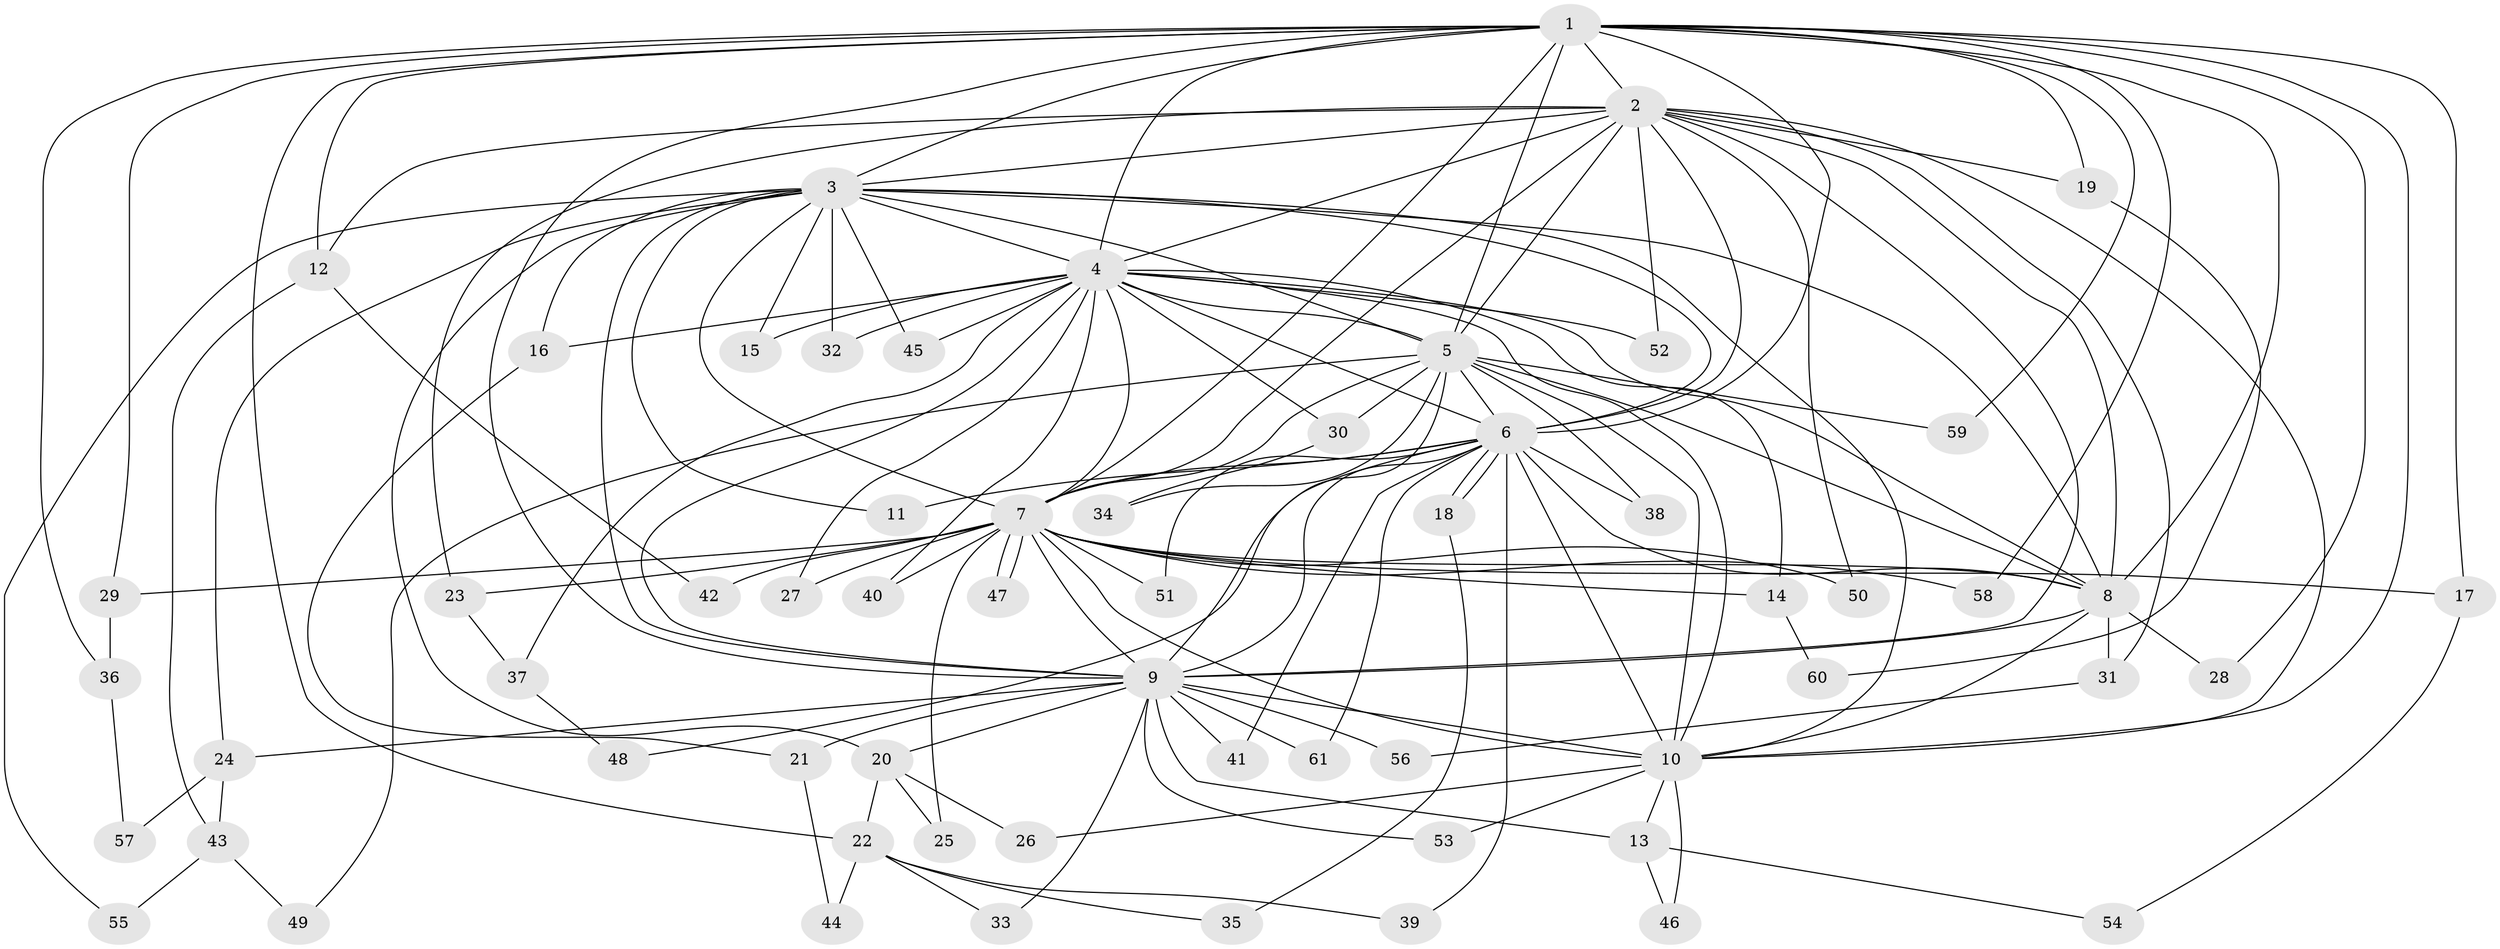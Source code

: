 // coarse degree distribution, {14: 0.044444444444444446, 18: 0.044444444444444446, 17: 0.022222222222222223, 16: 0.022222222222222223, 11: 0.022222222222222223, 2: 0.5555555555555556, 6: 0.022222222222222223, 3: 0.2, 9: 0.022222222222222223, 4: 0.044444444444444446}
// Generated by graph-tools (version 1.1) at 2025/51/02/27/25 19:51:51]
// undirected, 61 vertices, 147 edges
graph export_dot {
graph [start="1"]
  node [color=gray90,style=filled];
  1;
  2;
  3;
  4;
  5;
  6;
  7;
  8;
  9;
  10;
  11;
  12;
  13;
  14;
  15;
  16;
  17;
  18;
  19;
  20;
  21;
  22;
  23;
  24;
  25;
  26;
  27;
  28;
  29;
  30;
  31;
  32;
  33;
  34;
  35;
  36;
  37;
  38;
  39;
  40;
  41;
  42;
  43;
  44;
  45;
  46;
  47;
  48;
  49;
  50;
  51;
  52;
  53;
  54;
  55;
  56;
  57;
  58;
  59;
  60;
  61;
  1 -- 2;
  1 -- 3;
  1 -- 4;
  1 -- 5;
  1 -- 6;
  1 -- 7;
  1 -- 8;
  1 -- 9;
  1 -- 10;
  1 -- 12;
  1 -- 17;
  1 -- 19;
  1 -- 22;
  1 -- 28;
  1 -- 29;
  1 -- 36;
  1 -- 58;
  1 -- 59;
  2 -- 3;
  2 -- 4;
  2 -- 5;
  2 -- 6;
  2 -- 7;
  2 -- 8;
  2 -- 9;
  2 -- 10;
  2 -- 12;
  2 -- 19;
  2 -- 23;
  2 -- 31;
  2 -- 50;
  2 -- 52;
  3 -- 4;
  3 -- 5;
  3 -- 6;
  3 -- 7;
  3 -- 8;
  3 -- 9;
  3 -- 10;
  3 -- 11;
  3 -- 15;
  3 -- 16;
  3 -- 20;
  3 -- 24;
  3 -- 32;
  3 -- 45;
  3 -- 55;
  4 -- 5;
  4 -- 6;
  4 -- 7;
  4 -- 8;
  4 -- 9;
  4 -- 10;
  4 -- 14;
  4 -- 15;
  4 -- 16;
  4 -- 27;
  4 -- 30;
  4 -- 32;
  4 -- 37;
  4 -- 40;
  4 -- 45;
  4 -- 52;
  5 -- 6;
  5 -- 7;
  5 -- 8;
  5 -- 9;
  5 -- 10;
  5 -- 30;
  5 -- 34;
  5 -- 38;
  5 -- 49;
  5 -- 59;
  6 -- 7;
  6 -- 8;
  6 -- 9;
  6 -- 10;
  6 -- 11;
  6 -- 18;
  6 -- 18;
  6 -- 38;
  6 -- 39;
  6 -- 41;
  6 -- 48;
  6 -- 51;
  6 -- 61;
  7 -- 8;
  7 -- 9;
  7 -- 10;
  7 -- 14;
  7 -- 17;
  7 -- 23;
  7 -- 25;
  7 -- 27;
  7 -- 29;
  7 -- 40;
  7 -- 42;
  7 -- 47;
  7 -- 47;
  7 -- 50;
  7 -- 51;
  7 -- 58;
  8 -- 9;
  8 -- 10;
  8 -- 28;
  8 -- 31;
  9 -- 10;
  9 -- 13;
  9 -- 20;
  9 -- 21;
  9 -- 24;
  9 -- 33;
  9 -- 41;
  9 -- 53;
  9 -- 56;
  9 -- 61;
  10 -- 13;
  10 -- 26;
  10 -- 46;
  10 -- 53;
  12 -- 42;
  12 -- 43;
  13 -- 46;
  13 -- 54;
  14 -- 60;
  16 -- 21;
  17 -- 54;
  18 -- 35;
  19 -- 60;
  20 -- 22;
  20 -- 25;
  20 -- 26;
  21 -- 44;
  22 -- 33;
  22 -- 35;
  22 -- 39;
  22 -- 44;
  23 -- 37;
  24 -- 43;
  24 -- 57;
  29 -- 36;
  30 -- 34;
  31 -- 56;
  36 -- 57;
  37 -- 48;
  43 -- 49;
  43 -- 55;
}
